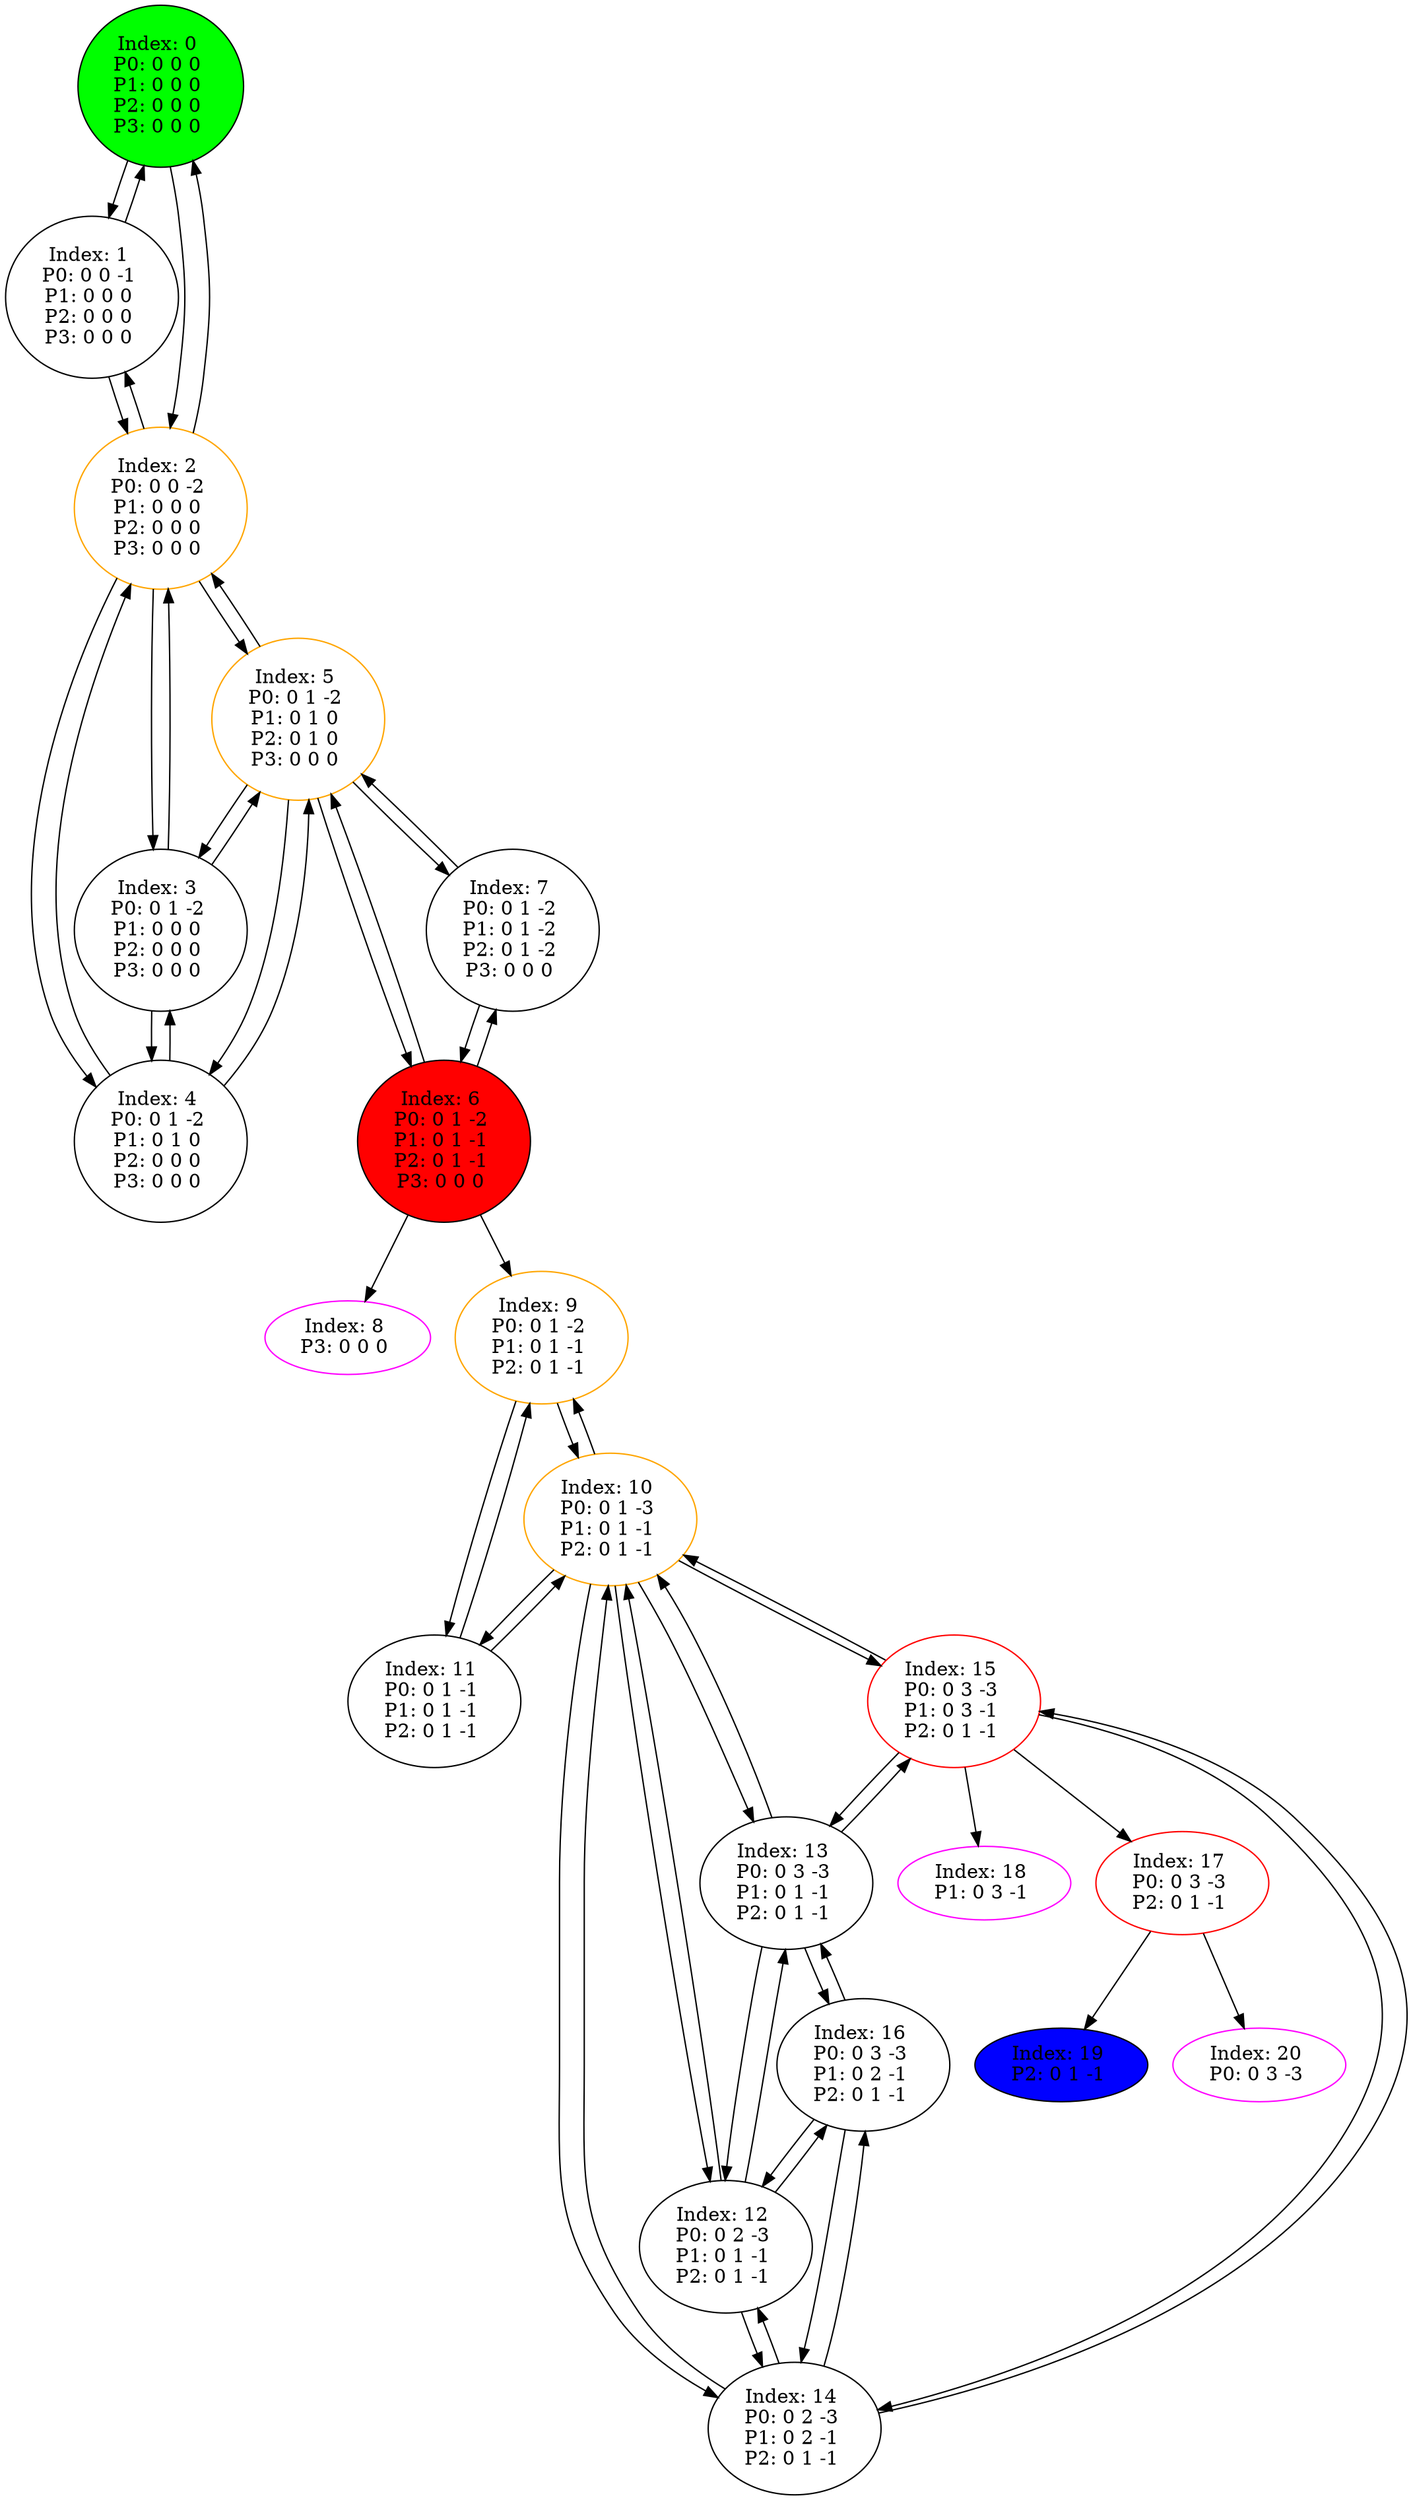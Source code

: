 digraph G {
color = "black"
0[label = "Index: 0 
P0: 0 0 0 
P1: 0 0 0 
P2: 0 0 0 
P3: 0 0 0 
", style="filled", fillcolor = "green"]
1[label = "Index: 1 
P0: 0 0 -1 
P1: 0 0 0 
P2: 0 0 0 
P3: 0 0 0 
"]
2[label = "Index: 2 
P0: 0 0 -2 
P1: 0 0 0 
P2: 0 0 0 
P3: 0 0 0 
", color = "orange"]
3[label = "Index: 3 
P0: 0 1 -2 
P1: 0 0 0 
P2: 0 0 0 
P3: 0 0 0 
"]
4[label = "Index: 4 
P0: 0 1 -2 
P1: 0 1 0 
P2: 0 0 0 
P3: 0 0 0 
"]
5[label = "Index: 5 
P0: 0 1 -2 
P1: 0 1 0 
P2: 0 1 0 
P3: 0 0 0 
", color = "orange"]
6[label = "Index: 6 
P0: 0 1 -2 
P1: 0 1 -1 
P2: 0 1 -1 
P3: 0 0 0 
", style="filled", fillcolor = "red"]
7[label = "Index: 7 
P0: 0 1 -2 
P1: 0 1 -2 
P2: 0 1 -2 
P3: 0 0 0 
"]
8[label = "Index: 8 
P3: 0 0 0 
", color = "fuchsia"]
9[label = "Index: 9 
P0: 0 1 -2 
P1: 0 1 -1 
P2: 0 1 -1 
", color = "orange"]
10[label = "Index: 10 
P0: 0 1 -3 
P1: 0 1 -1 
P2: 0 1 -1 
", color = "orange"]
11[label = "Index: 11 
P0: 0 1 -1 
P1: 0 1 -1 
P2: 0 1 -1 
"]
12[label = "Index: 12 
P0: 0 2 -3 
P1: 0 1 -1 
P2: 0 1 -1 
"]
13[label = "Index: 13 
P0: 0 3 -3 
P1: 0 1 -1 
P2: 0 1 -1 
"]
14[label = "Index: 14 
P0: 0 2 -3 
P1: 0 2 -1 
P2: 0 1 -1 
"]
15[label = "Index: 15 
P0: 0 3 -3 
P1: 0 3 -1 
P2: 0 1 -1 
", color = "red"]
16[label = "Index: 16 
P0: 0 3 -3 
P1: 0 2 -1 
P2: 0 1 -1 
"]
17[label = "Index: 17 
P0: 0 3 -3 
P2: 0 1 -1 
", color = "red"]
18[label = "Index: 18 
P1: 0 3 -1 
", color = "fuchsia"]
19[label = "Index: 19 
P2: 0 1 -1 
", style="filled", fillcolor = "blue"]
20[label = "Index: 20 
P0: 0 3 -3 
", color = "fuchsia"]
0 -> 1
0 -> 2

1 -> 0
1 -> 2

2 -> 0
2 -> 1
2 -> 3
2 -> 4
2 -> 5

3 -> 2
3 -> 4
3 -> 5

4 -> 2
4 -> 3
4 -> 5

5 -> 2
5 -> 3
5 -> 4
5 -> 6
5 -> 7

6 -> 5
6 -> 7
6 -> 8
6 -> 9

7 -> 5
7 -> 6

9 -> 10
9 -> 11

10 -> 9
10 -> 12
10 -> 13
10 -> 11
10 -> 14
10 -> 15

11 -> 9
11 -> 10

12 -> 10
12 -> 13
12 -> 14
12 -> 16

13 -> 10
13 -> 12
13 -> 16
13 -> 15

14 -> 10
14 -> 12
14 -> 16
14 -> 15

15 -> 10
15 -> 13
15 -> 14
15 -> 17
15 -> 18

16 -> 12
16 -> 13
16 -> 14

17 -> 19
17 -> 20

}
